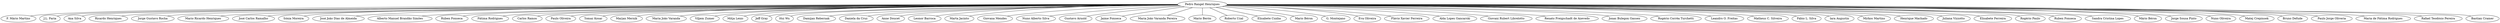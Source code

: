 digraph G{
"Pedro Rangel Henriques"->{"F. Mário Martins","J.L. Faria","Ana Silva","Ricardo Henriques","Jorge Gustavo Rocha","Mario Ricardo Henriques","José Carlos Ramalho","Sónia Moreira","José João Dias de Almeida","Alberto Manuel Brandão Simões","Rúben Fonseca","Fátima Rodrigues","Carlos Ramos","Paulo Oliveira","Tomaz Kosar","Marjan Mernik","Maria João Varanda","Viljem Zumer","Mitja Lenic","Jeff Gray","Hui Wu","Damijan Rebernak","Daniela da Cruz","Anne Doucet","Leonor Barroca","Marta Jacinto","Giovana Mendes","Nuno Alberto Silva","Gustavo Arnold","Jaime Fonseca","Maria João Varanda Pereira","Mario Berón","Roberto Uzal","Elisabete Cunha","Mario Béron","G. Montejano","Eva Oliveira","Flávio Xavier Ferreira","Alda Lopes Gancarski","Giovani Rubert Librelotto","Renato Preigschadt de Azevedo","Jonas Bulegon Gassen","Rogério Corrêa Turchetti","Leandro O. Freitas","Matheus C. Silveira","Fábio L. Silva","Iara Augustin","Mirkos Martins","Henrique Machado","Juliana Vizzotto","Elisabete Ferreira","Rogério Paulo","Ruben Fonseca","Sandra Cristina Lopes","Mário Béron","Jorge Sousa Pinto","Nuno Oliveira","Matej Crepinsek","Bruno Defude","Paulo Jorge Oliveria","Maria de Fátima Rodrigues","Rafael Teodósio Pereira","Bastian Cramer"}[arrowhead="none"]
}digraph G{
"Pedro Rangel Henriques"->{"F. Mário Martins","J.L. Faria","Ana Silva","Ricardo Henriques","Jorge Gustavo Rocha","Mario Ricardo Henriques","José Carlos Ramalho","Sónia Moreira","José João Dias de Almeida","Alberto Manuel Brandão Simões","Rúben Fonseca","Fátima Rodrigues","Carlos Ramos","Paulo Oliveira","Tomaz Kosar","Marjan Mernik","Maria João Varanda","Viljem Zumer","Mitja Lenic","Jeff Gray","Hui Wu","Damijan Rebernak","Daniela da Cruz","Anne Doucet","Leonor Barroca","Marta Jacinto","Giovana Mendes","Nuno Alberto Silva","Gustavo Arnold","Jaime Fonseca","Maria João Varanda Pereira","Mario Berón","Roberto Uzal","Elisabete Cunha","Mario Béron","G. Montejano","Eva Oliveira","Flávio Xavier Ferreira","Alda Lopes Gancarski","Giovani Rubert Librelotto","Renato Preigschadt de Azevedo","Jonas Bulegon Gassen","Rogério Corrêa Turchetti","Leandro O. Freitas","Matheus C. Silveira","Fábio L. Silva","Iara Augustin","Mirkos Martins","Henrique Machado","Juliana Vizzotto","Elisabete Ferreira","Rogério Paulo","Ruben Fonseca","Sandra Cristina Lopes","Mário Béron","Jorge Sousa Pinto","Nuno Oliveira","Matej Crepinsek","Bruno Defude","Paulo Jorge Oliveria","Maria de Fátima Rodrigues","Rafael Teodósio Pereira","Bastian Cramer"}[arrowhead="none"]
}